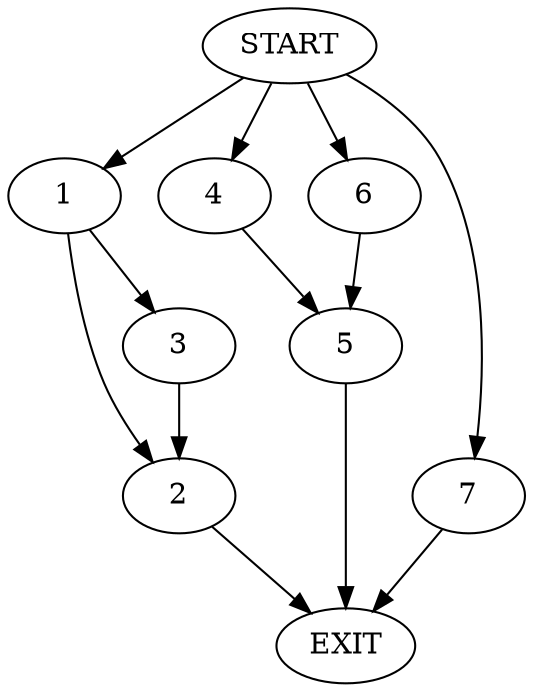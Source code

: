 digraph {
0 [label="START"];
1;
2;
3;
4;
5;
6;
7;
8 [label="EXIT"];
0 -> 1;
1 -> 2;
1 -> 3;
3 -> 2;
2 -> 8;
0 -> 4;
4 -> 5;
5 -> 8;
0 -> 6;
6 -> 5;
0 -> 7;
7 -> 8;
}